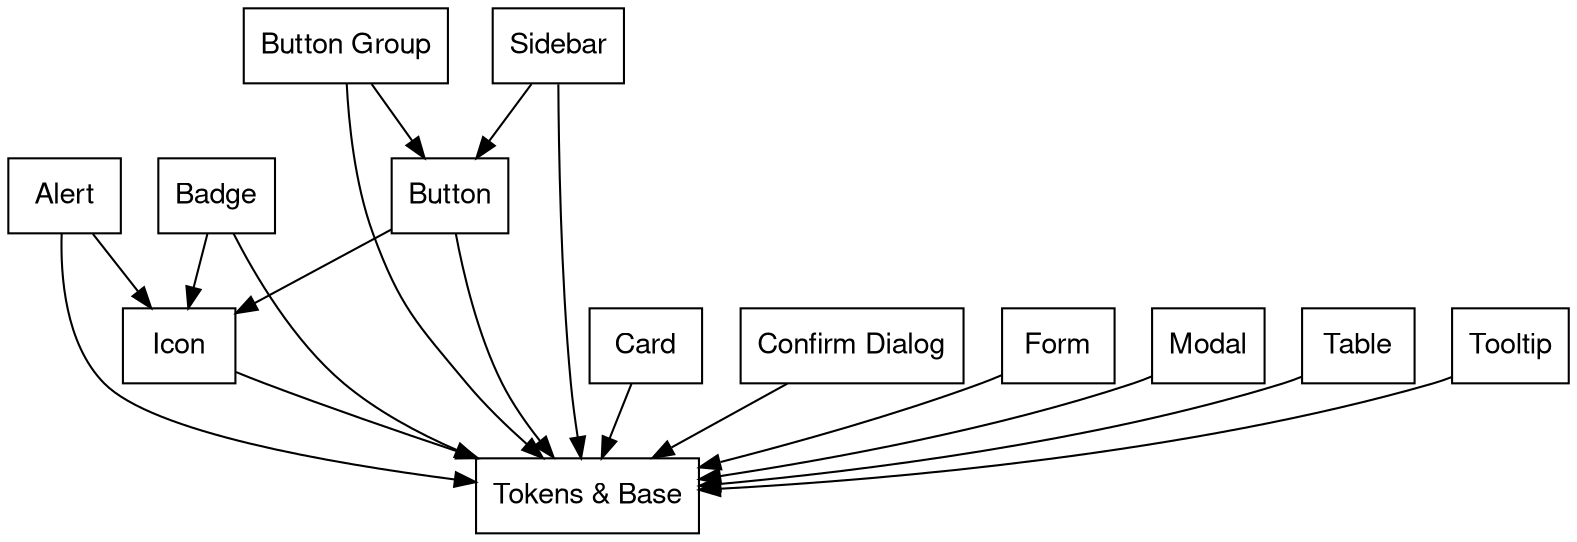 digraph dependencies {
  fontname = "Helvetica,Arial,sans-serif";
  node [fontname = "Helvetica,Arial,sans-serif";];
  edge [fontname = "Helvetica,Arial,sans-serif";];
  node [shape = box;];
  "Tokens & Base";
  "Alert" -> "Tokens & Base";
  "Alert" -> "Icon";
  
  "Badge" -> "Tokens & Base";
  "Badge" -> "Icon";
  
  "Button" -> "Tokens & Base";
  "Button" -> "Icon";
  
  "Button Group" -> "Tokens & Base";
  "Button Group" -> "Button";
  
  "Sidebar" -> "Tokens & Base";
  "Sidebar" -> "Button";
  
  "Card" -> "Tokens & Base";
  "Confirm Dialog" -> "Tokens & Base";
  "Form" -> "Tokens & Base";
  "Icon" -> "Tokens & Base";
  "Modal" -> "Tokens & Base";
  "Table" -> "Tokens & Base";
  "Tooltip" -> "Tokens & Base";
}
